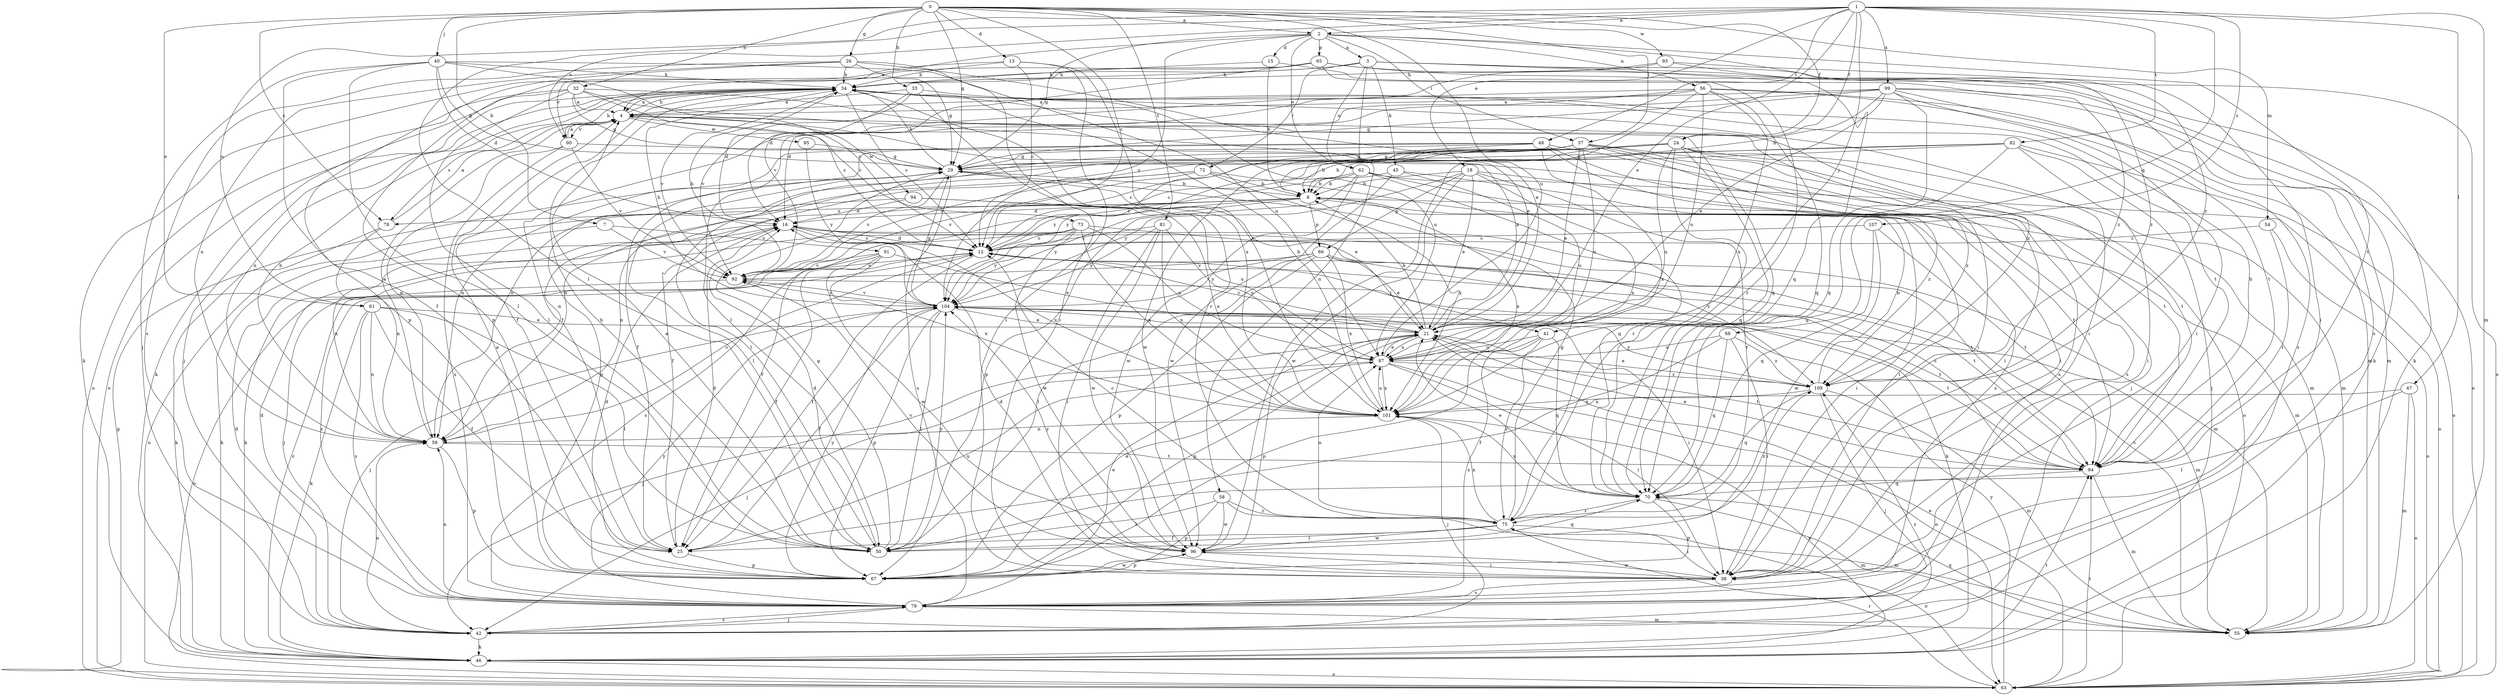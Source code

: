 strict digraph  {
0;
1;
2;
3;
4;
7;
8;
12;
13;
15;
16;
18;
21;
24;
25;
26;
29;
32;
33;
34;
37;
38;
40;
41;
42;
45;
46;
47;
48;
50;
54;
55;
56;
58;
59;
61;
62;
63;
65;
66;
67;
68;
70;
72;
73;
75;
78;
79;
81;
82;
84;
87;
90;
91;
92;
93;
94;
95;
96;
99;
101;
104;
107;
109;
0 -> 2  [label=a];
0 -> 7  [label=b];
0 -> 12  [label=c];
0 -> 13  [label=d];
0 -> 24  [label=f];
0 -> 26  [label=g];
0 -> 29  [label=g];
0 -> 32  [label=h];
0 -> 33  [label=h];
0 -> 37  [label=i];
0 -> 40  [label=j];
0 -> 54  [label=m];
0 -> 61  [label=o];
0 -> 78  [label=s];
0 -> 81  [label=t];
0 -> 87  [label=u];
0 -> 93  [label=w];
1 -> 2  [label=a];
1 -> 18  [label=e];
1 -> 21  [label=e];
1 -> 24  [label=f];
1 -> 41  [label=j];
1 -> 47  [label=l];
1 -> 48  [label=l];
1 -> 50  [label=l];
1 -> 55  [label=m];
1 -> 61  [label=o];
1 -> 68  [label=q];
1 -> 82  [label=t];
1 -> 90  [label=v];
1 -> 99  [label=x];
1 -> 107  [label=z];
2 -> 3  [label=a];
2 -> 4  [label=a];
2 -> 15  [label=d];
2 -> 29  [label=g];
2 -> 37  [label=i];
2 -> 56  [label=n];
2 -> 62  [label=o];
2 -> 65  [label=p];
2 -> 84  [label=t];
2 -> 104  [label=y];
2 -> 109  [label=z];
3 -> 34  [label=h];
3 -> 45  [label=k];
3 -> 46  [label=k];
3 -> 58  [label=n];
3 -> 62  [label=o];
3 -> 63  [label=o];
3 -> 70  [label=q];
3 -> 72  [label=r];
3 -> 90  [label=v];
4 -> 34  [label=h];
4 -> 38  [label=i];
4 -> 73  [label=r];
4 -> 78  [label=s];
4 -> 90  [label=v];
4 -> 94  [label=w];
4 -> 95  [label=w];
7 -> 46  [label=k];
7 -> 91  [label=v];
7 -> 92  [label=v];
8 -> 16  [label=d];
8 -> 25  [label=f];
8 -> 38  [label=i];
8 -> 55  [label=m];
8 -> 59  [label=n];
8 -> 66  [label=p];
8 -> 78  [label=s];
8 -> 101  [label=x];
8 -> 104  [label=y];
12 -> 16  [label=d];
12 -> 25  [label=f];
12 -> 41  [label=j];
12 -> 92  [label=v];
13 -> 12  [label=c];
13 -> 34  [label=h];
13 -> 38  [label=i];
13 -> 46  [label=k];
13 -> 101  [label=x];
15 -> 8  [label=b];
15 -> 34  [label=h];
15 -> 109  [label=z];
16 -> 12  [label=c];
16 -> 55  [label=m];
16 -> 59  [label=n];
16 -> 84  [label=t];
16 -> 101  [label=x];
18 -> 8  [label=b];
18 -> 21  [label=e];
18 -> 66  [label=p];
18 -> 75  [label=r];
18 -> 84  [label=t];
18 -> 96  [label=w];
18 -> 101  [label=x];
18 -> 104  [label=y];
21 -> 4  [label=a];
21 -> 8  [label=b];
21 -> 12  [label=c];
21 -> 42  [label=j];
21 -> 67  [label=p];
21 -> 84  [label=t];
21 -> 87  [label=u];
24 -> 8  [label=b];
24 -> 29  [label=g];
24 -> 42  [label=j];
24 -> 55  [label=m];
24 -> 59  [label=n];
24 -> 63  [label=o];
24 -> 70  [label=q];
24 -> 75  [label=r];
24 -> 87  [label=u];
24 -> 92  [label=v];
24 -> 104  [label=y];
25 -> 16  [label=d];
25 -> 67  [label=p];
25 -> 87  [label=u];
26 -> 21  [label=e];
26 -> 25  [label=f];
26 -> 29  [label=g];
26 -> 34  [label=h];
26 -> 38  [label=i];
26 -> 59  [label=n];
26 -> 79  [label=s];
29 -> 8  [label=b];
29 -> 21  [label=e];
29 -> 34  [label=h];
29 -> 50  [label=l];
29 -> 79  [label=s];
29 -> 92  [label=v];
32 -> 4  [label=a];
32 -> 12  [label=c];
32 -> 21  [label=e];
32 -> 29  [label=g];
32 -> 46  [label=k];
32 -> 50  [label=l];
32 -> 63  [label=o];
32 -> 70  [label=q];
33 -> 4  [label=a];
33 -> 16  [label=d];
33 -> 75  [label=r];
33 -> 87  [label=u];
33 -> 92  [label=v];
34 -> 4  [label=a];
34 -> 12  [label=c];
34 -> 25  [label=f];
34 -> 38  [label=i];
34 -> 42  [label=j];
34 -> 59  [label=n];
34 -> 63  [label=o];
34 -> 84  [label=t];
34 -> 92  [label=v];
34 -> 101  [label=x];
34 -> 109  [label=z];
37 -> 8  [label=b];
37 -> 12  [label=c];
37 -> 21  [label=e];
37 -> 29  [label=g];
37 -> 38  [label=i];
37 -> 50  [label=l];
37 -> 79  [label=s];
37 -> 84  [label=t];
37 -> 87  [label=u];
37 -> 96  [label=w];
37 -> 109  [label=z];
38 -> 16  [label=d];
38 -> 79  [label=s];
38 -> 96  [label=w];
40 -> 12  [label=c];
40 -> 16  [label=d];
40 -> 29  [label=g];
40 -> 34  [label=h];
40 -> 42  [label=j];
40 -> 50  [label=l];
40 -> 67  [label=p];
40 -> 87  [label=u];
41 -> 67  [label=p];
41 -> 70  [label=q];
41 -> 75  [label=r];
41 -> 79  [label=s];
41 -> 87  [label=u];
42 -> 16  [label=d];
42 -> 46  [label=k];
42 -> 59  [label=n];
42 -> 79  [label=s];
45 -> 8  [label=b];
45 -> 87  [label=u];
45 -> 96  [label=w];
45 -> 109  [label=z];
46 -> 12  [label=c];
46 -> 63  [label=o];
46 -> 84  [label=t];
46 -> 101  [label=x];
46 -> 109  [label=z];
47 -> 50  [label=l];
47 -> 55  [label=m];
47 -> 63  [label=o];
47 -> 101  [label=x];
48 -> 25  [label=f];
48 -> 29  [label=g];
48 -> 38  [label=i];
48 -> 59  [label=n];
48 -> 79  [label=s];
48 -> 84  [label=t];
48 -> 101  [label=x];
48 -> 104  [label=y];
50 -> 4  [label=a];
50 -> 16  [label=d];
50 -> 29  [label=g];
50 -> 34  [label=h];
50 -> 70  [label=q];
50 -> 104  [label=y];
54 -> 12  [label=c];
54 -> 63  [label=o];
54 -> 84  [label=t];
55 -> 12  [label=c];
55 -> 70  [label=q];
56 -> 4  [label=a];
56 -> 25  [label=f];
56 -> 50  [label=l];
56 -> 55  [label=m];
56 -> 70  [label=q];
56 -> 84  [label=t];
56 -> 87  [label=u];
56 -> 96  [label=w];
56 -> 101  [label=x];
58 -> 50  [label=l];
58 -> 55  [label=m];
58 -> 67  [label=p];
58 -> 75  [label=r];
58 -> 96  [label=w];
59 -> 4  [label=a];
59 -> 12  [label=c];
59 -> 34  [label=h];
59 -> 67  [label=p];
59 -> 84  [label=t];
61 -> 21  [label=e];
61 -> 25  [label=f];
61 -> 46  [label=k];
61 -> 50  [label=l];
61 -> 59  [label=n];
61 -> 79  [label=s];
62 -> 8  [label=b];
62 -> 12  [label=c];
62 -> 38  [label=i];
62 -> 63  [label=o];
62 -> 67  [label=p];
62 -> 70  [label=q];
62 -> 96  [label=w];
63 -> 21  [label=e];
63 -> 29  [label=g];
63 -> 75  [label=r];
63 -> 84  [label=t];
63 -> 104  [label=y];
65 -> 34  [label=h];
65 -> 46  [label=k];
65 -> 67  [label=p];
65 -> 75  [label=r];
65 -> 79  [label=s];
65 -> 92  [label=v];
66 -> 21  [label=e];
66 -> 46  [label=k];
66 -> 50  [label=l];
66 -> 67  [label=p];
66 -> 84  [label=t];
66 -> 92  [label=v];
66 -> 101  [label=x];
66 -> 104  [label=y];
67 -> 4  [label=a];
67 -> 16  [label=d];
67 -> 21  [label=e];
67 -> 29  [label=g];
67 -> 96  [label=w];
67 -> 104  [label=y];
68 -> 25  [label=f];
68 -> 38  [label=i];
68 -> 70  [label=q];
68 -> 87  [label=u];
68 -> 109  [label=z];
70 -> 21  [label=e];
70 -> 55  [label=m];
70 -> 67  [label=p];
70 -> 75  [label=r];
70 -> 101  [label=x];
72 -> 8  [label=b];
72 -> 25  [label=f];
72 -> 59  [label=n];
72 -> 79  [label=s];
72 -> 92  [label=v];
72 -> 101  [label=x];
73 -> 12  [label=c];
73 -> 46  [label=k];
73 -> 79  [label=s];
73 -> 87  [label=u];
73 -> 96  [label=w];
73 -> 101  [label=x];
73 -> 104  [label=y];
73 -> 109  [label=z];
75 -> 12  [label=c];
75 -> 25  [label=f];
75 -> 29  [label=g];
75 -> 38  [label=i];
75 -> 50  [label=l];
75 -> 63  [label=o];
75 -> 87  [label=u];
75 -> 96  [label=w];
75 -> 101  [label=x];
75 -> 109  [label=z];
78 -> 4  [label=a];
78 -> 46  [label=k];
78 -> 59  [label=n];
79 -> 12  [label=c];
79 -> 16  [label=d];
79 -> 21  [label=e];
79 -> 42  [label=j];
79 -> 55  [label=m];
79 -> 59  [label=n];
79 -> 104  [label=y];
81 -> 12  [label=c];
81 -> 38  [label=i];
81 -> 87  [label=u];
81 -> 96  [label=w];
81 -> 101  [label=x];
81 -> 104  [label=y];
82 -> 12  [label=c];
82 -> 29  [label=g];
82 -> 38  [label=i];
82 -> 42  [label=j];
82 -> 59  [label=n];
82 -> 63  [label=o];
82 -> 70  [label=q];
84 -> 12  [label=c];
84 -> 21  [label=e];
84 -> 34  [label=h];
84 -> 55  [label=m];
84 -> 70  [label=q];
87 -> 21  [label=e];
87 -> 38  [label=i];
87 -> 42  [label=j];
87 -> 63  [label=o];
87 -> 101  [label=x];
87 -> 109  [label=z];
90 -> 4  [label=a];
90 -> 34  [label=h];
90 -> 55  [label=m];
90 -> 59  [label=n];
90 -> 79  [label=s];
90 -> 92  [label=v];
91 -> 21  [label=e];
91 -> 25  [label=f];
91 -> 42  [label=j];
91 -> 92  [label=v];
91 -> 96  [label=w];
91 -> 101  [label=x];
92 -> 34  [label=h];
92 -> 63  [label=o];
92 -> 84  [label=t];
92 -> 104  [label=y];
93 -> 16  [label=d];
93 -> 34  [label=h];
93 -> 38  [label=i];
93 -> 109  [label=z];
94 -> 16  [label=d];
94 -> 63  [label=o];
94 -> 87  [label=u];
94 -> 101  [label=x];
95 -> 29  [label=g];
95 -> 104  [label=y];
96 -> 38  [label=i];
96 -> 67  [label=p];
96 -> 92  [label=v];
96 -> 104  [label=y];
99 -> 4  [label=a];
99 -> 8  [label=b];
99 -> 16  [label=d];
99 -> 21  [label=e];
99 -> 29  [label=g];
99 -> 38  [label=i];
99 -> 55  [label=m];
99 -> 63  [label=o];
99 -> 70  [label=q];
99 -> 79  [label=s];
101 -> 34  [label=h];
101 -> 42  [label=j];
101 -> 59  [label=n];
101 -> 87  [label=u];
104 -> 21  [label=e];
104 -> 25  [label=f];
104 -> 29  [label=g];
104 -> 34  [label=h];
104 -> 38  [label=i];
104 -> 42  [label=j];
104 -> 50  [label=l];
104 -> 55  [label=m];
104 -> 67  [label=p];
104 -> 84  [label=t];
104 -> 92  [label=v];
107 -> 12  [label=c];
107 -> 70  [label=q];
107 -> 84  [label=t];
107 -> 96  [label=w];
109 -> 8  [label=b];
109 -> 21  [label=e];
109 -> 42  [label=j];
109 -> 55  [label=m];
109 -> 70  [label=q];
109 -> 101  [label=x];
109 -> 104  [label=y];
}
